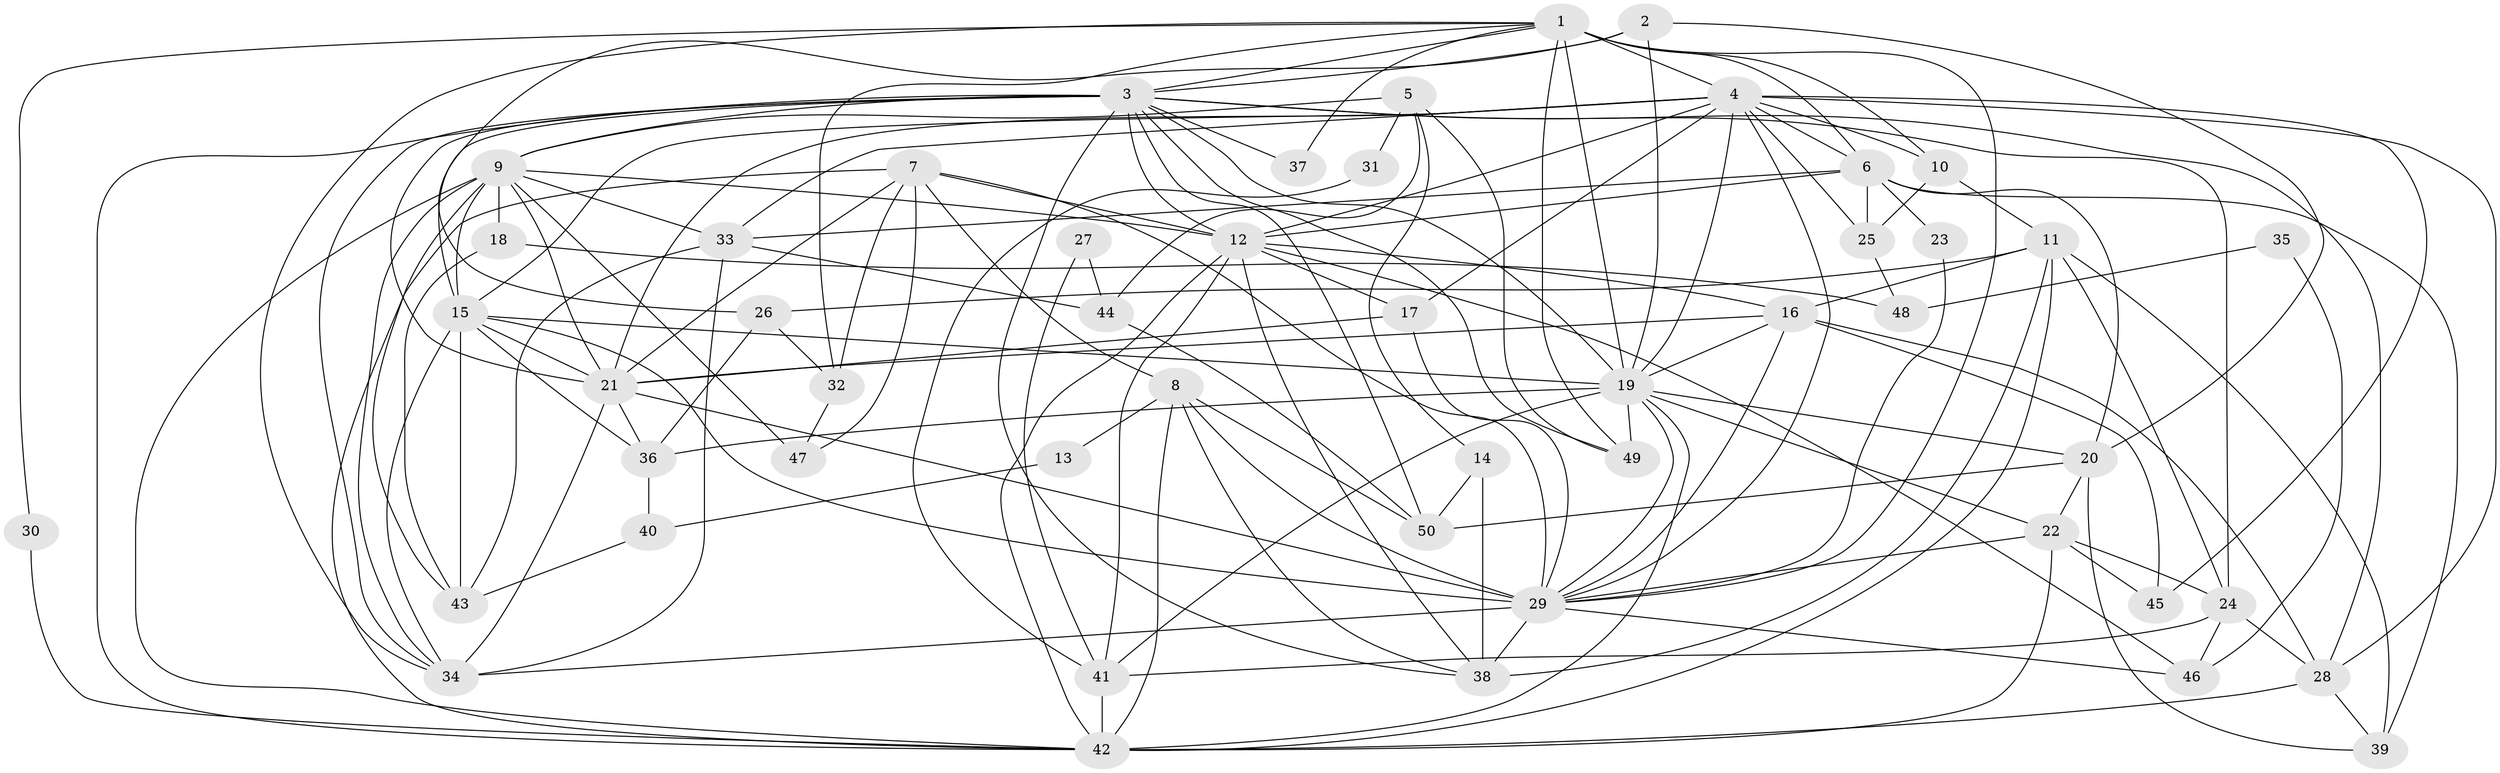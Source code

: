 // original degree distribution, {2: 0.16, 3: 0.264, 5: 0.136, 4: 0.264, 6: 0.112, 9: 0.016, 7: 0.048}
// Generated by graph-tools (version 1.1) at 2025/51/03/04/25 22:51:03]
// undirected, 50 vertices, 147 edges
graph export_dot {
  node [color=gray90,style=filled];
  1;
  2;
  3;
  4;
  5;
  6;
  7;
  8;
  9;
  10;
  11;
  12;
  13;
  14;
  15;
  16;
  17;
  18;
  19;
  20;
  21;
  22;
  23;
  24;
  25;
  26;
  27;
  28;
  29;
  30;
  31;
  32;
  33;
  34;
  35;
  36;
  37;
  38;
  39;
  40;
  41;
  42;
  43;
  44;
  45;
  46;
  47;
  48;
  49;
  50;
  1 -- 3 [weight=1.0];
  1 -- 4 [weight=1.0];
  1 -- 6 [weight=1.0];
  1 -- 10 [weight=1.0];
  1 -- 19 [weight=2.0];
  1 -- 29 [weight=1.0];
  1 -- 30 [weight=1.0];
  1 -- 32 [weight=1.0];
  1 -- 34 [weight=1.0];
  1 -- 37 [weight=1.0];
  1 -- 49 [weight=1.0];
  2 -- 3 [weight=1.0];
  2 -- 19 [weight=2.0];
  2 -- 20 [weight=1.0];
  2 -- 26 [weight=2.0];
  3 -- 9 [weight=1.0];
  3 -- 12 [weight=2.0];
  3 -- 15 [weight=1.0];
  3 -- 19 [weight=1.0];
  3 -- 21 [weight=1.0];
  3 -- 24 [weight=1.0];
  3 -- 28 [weight=2.0];
  3 -- 34 [weight=2.0];
  3 -- 37 [weight=1.0];
  3 -- 38 [weight=1.0];
  3 -- 42 [weight=2.0];
  3 -- 49 [weight=1.0];
  3 -- 50 [weight=1.0];
  4 -- 6 [weight=1.0];
  4 -- 10 [weight=1.0];
  4 -- 12 [weight=1.0];
  4 -- 15 [weight=1.0];
  4 -- 17 [weight=1.0];
  4 -- 19 [weight=1.0];
  4 -- 21 [weight=1.0];
  4 -- 25 [weight=1.0];
  4 -- 28 [weight=1.0];
  4 -- 29 [weight=1.0];
  4 -- 33 [weight=1.0];
  4 -- 45 [weight=1.0];
  5 -- 9 [weight=1.0];
  5 -- 14 [weight=1.0];
  5 -- 31 [weight=2.0];
  5 -- 44 [weight=1.0];
  5 -- 49 [weight=1.0];
  6 -- 12 [weight=2.0];
  6 -- 20 [weight=1.0];
  6 -- 23 [weight=2.0];
  6 -- 25 [weight=1.0];
  6 -- 33 [weight=2.0];
  6 -- 39 [weight=1.0];
  7 -- 8 [weight=1.0];
  7 -- 12 [weight=1.0];
  7 -- 21 [weight=1.0];
  7 -- 29 [weight=1.0];
  7 -- 32 [weight=1.0];
  7 -- 42 [weight=1.0];
  7 -- 47 [weight=1.0];
  8 -- 13 [weight=1.0];
  8 -- 29 [weight=1.0];
  8 -- 38 [weight=1.0];
  8 -- 42 [weight=1.0];
  8 -- 50 [weight=1.0];
  9 -- 12 [weight=1.0];
  9 -- 15 [weight=1.0];
  9 -- 18 [weight=1.0];
  9 -- 21 [weight=1.0];
  9 -- 33 [weight=2.0];
  9 -- 34 [weight=1.0];
  9 -- 42 [weight=1.0];
  9 -- 43 [weight=1.0];
  9 -- 47 [weight=1.0];
  10 -- 11 [weight=1.0];
  10 -- 25 [weight=1.0];
  11 -- 16 [weight=1.0];
  11 -- 24 [weight=1.0];
  11 -- 26 [weight=4.0];
  11 -- 38 [weight=2.0];
  11 -- 39 [weight=1.0];
  11 -- 42 [weight=1.0];
  12 -- 16 [weight=1.0];
  12 -- 17 [weight=3.0];
  12 -- 38 [weight=1.0];
  12 -- 41 [weight=1.0];
  12 -- 42 [weight=1.0];
  12 -- 46 [weight=1.0];
  13 -- 40 [weight=1.0];
  14 -- 38 [weight=1.0];
  14 -- 50 [weight=1.0];
  15 -- 19 [weight=1.0];
  15 -- 21 [weight=1.0];
  15 -- 29 [weight=1.0];
  15 -- 34 [weight=1.0];
  15 -- 36 [weight=2.0];
  15 -- 43 [weight=1.0];
  16 -- 19 [weight=1.0];
  16 -- 21 [weight=1.0];
  16 -- 28 [weight=1.0];
  16 -- 29 [weight=1.0];
  16 -- 45 [weight=1.0];
  17 -- 21 [weight=1.0];
  17 -- 29 [weight=1.0];
  18 -- 43 [weight=1.0];
  18 -- 48 [weight=1.0];
  19 -- 20 [weight=1.0];
  19 -- 22 [weight=1.0];
  19 -- 29 [weight=1.0];
  19 -- 36 [weight=3.0];
  19 -- 41 [weight=2.0];
  19 -- 42 [weight=1.0];
  19 -- 49 [weight=1.0];
  20 -- 22 [weight=1.0];
  20 -- 39 [weight=1.0];
  20 -- 50 [weight=1.0];
  21 -- 29 [weight=3.0];
  21 -- 34 [weight=2.0];
  21 -- 36 [weight=1.0];
  22 -- 24 [weight=1.0];
  22 -- 29 [weight=1.0];
  22 -- 42 [weight=1.0];
  22 -- 45 [weight=1.0];
  23 -- 29 [weight=1.0];
  24 -- 28 [weight=2.0];
  24 -- 41 [weight=1.0];
  24 -- 46 [weight=1.0];
  25 -- 48 [weight=1.0];
  26 -- 32 [weight=1.0];
  26 -- 36 [weight=1.0];
  27 -- 41 [weight=1.0];
  27 -- 44 [weight=1.0];
  28 -- 39 [weight=1.0];
  28 -- 42 [weight=2.0];
  29 -- 34 [weight=2.0];
  29 -- 38 [weight=1.0];
  29 -- 46 [weight=1.0];
  30 -- 42 [weight=1.0];
  31 -- 41 [weight=1.0];
  32 -- 47 [weight=1.0];
  33 -- 34 [weight=1.0];
  33 -- 43 [weight=1.0];
  33 -- 44 [weight=1.0];
  35 -- 46 [weight=1.0];
  35 -- 48 [weight=1.0];
  36 -- 40 [weight=1.0];
  40 -- 43 [weight=1.0];
  41 -- 42 [weight=1.0];
  44 -- 50 [weight=1.0];
}
